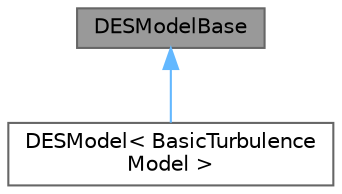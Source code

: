 digraph "DESModelBase"
{
 // LATEX_PDF_SIZE
  bgcolor="transparent";
  edge [fontname=Helvetica,fontsize=10,labelfontname=Helvetica,labelfontsize=10];
  node [fontname=Helvetica,fontsize=10,shape=box,height=0.2,width=0.4];
  Node1 [id="Node000001",label="DESModelBase",height=0.2,width=0.4,color="gray40", fillcolor="grey60", style="filled", fontcolor="black",tooltip="Base class for DES models providing an interfaces to DES fields."];
  Node1 -> Node2 [id="edge1_Node000001_Node000002",dir="back",color="steelblue1",style="solid",tooltip=" "];
  Node2 [id="Node000002",label="DESModel\< BasicTurbulence\lModel \>",height=0.2,width=0.4,color="gray40", fillcolor="white", style="filled",URL="$classFoam_1_1LESModels_1_1DESModel.html",tooltip="Templated abstract base class for DES models."];
}
